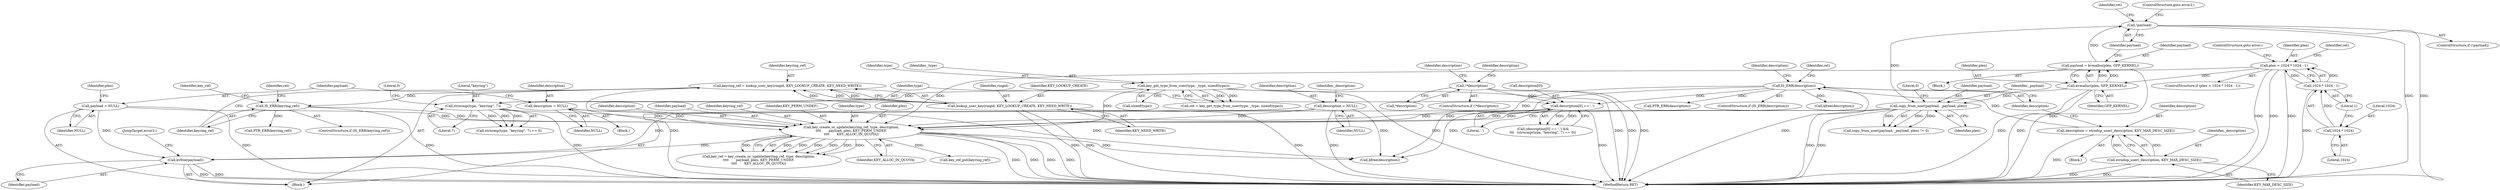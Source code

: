 digraph "0_linux_5649645d725c73df4302428ee4e02c869248b4c5@API" {
"1000276" [label="(Call,kvfree(payload))"];
"1000198" [label="(Call,payload = NULL)"];
"1000246" [label="(Call,key_create_or_update(keyring_ref, type, description,\n\t\t\t\t       payload, plen, KEY_PERM_UNDEF,\n\t\t\t\t       KEY_ALLOC_IN_QUOTA))"];
"1000236" [label="(Call,IS_ERR(keyring_ref))"];
"1000229" [label="(Call,keyring_ref = lookup_user_key(ringid, KEY_LOOKUP_CREATE, KEY_NEED_WRITE))"];
"1000231" [label="(Call,lookup_user_key(ringid, KEY_LOOKUP_CREATE, KEY_NEED_WRITE))"];
"1000187" [label="(Call,strncmp(type, \"keyring\", 7))"];
"1000138" [label="(Call,key_get_type_from_user(type, _type, sizeof(type)))"];
"1000181" [label="(Call,description[0] == '.')"];
"1000169" [label="(Call,!*description)"];
"1000160" [label="(Call,IS_ERR(description))"];
"1000154" [label="(Call,description = strndup_user(_description, KEY_MAX_DESC_SIZE))"];
"1000156" [label="(Call,strndup_user(_description, KEY_MAX_DESC_SIZE))"];
"1000148" [label="(Call,description = NULL)"];
"1000175" [label="(Call,description = NULL)"];
"1000223" [label="(Call,copy_from_user(payload, _payload, plen))"];
"1000214" [label="(Call,!payload)"];
"1000208" [label="(Call,payload = kvmalloc(plen, GFP_KERNEL))"];
"1000210" [label="(Call,kvmalloc(plen, GFP_KERNEL))"];
"1000128" [label="(Call,plen > 1024 * 1024 - 1)"];
"1000130" [label="(Call,1024 * 1024 - 1)"];
"1000131" [label="(Call,1024 * 1024)"];
"1000202" [label="(Identifier,plen)"];
"1000200" [label="(Identifier,NULL)"];
"1000191" [label="(Literal,0)"];
"1000164" [label="(Identifier,ret)"];
"1000278" [label="(JumpTarget,error2:)"];
"1000222" [label="(Call,copy_from_user(payload, _payload, plen) != 0)"];
"1000187" [label="(Call,strncmp(type, \"keyring\", 7))"];
"1000231" [label="(Call,lookup_user_key(ringid, KEY_LOOKUP_CREATE, KEY_NEED_WRITE))"];
"1000135" [label="(ControlStructure,goto error;)"];
"1000214" [label="(Call,!payload)"];
"1000155" [label="(Identifier,description)"];
"1000203" [label="(Block,)"];
"1000176" [label="(Identifier,description)"];
"1000190" [label="(Literal,7)"];
"1000140" [label="(Identifier,_type)"];
"1000279" [label="(Call,kfree(description))"];
"1000236" [label="(Call,IS_ERR(keyring_ref))"];
"1000241" [label="(Call,PTR_ERR(keyring_ref))"];
"1000252" [label="(Identifier,KEY_PERM_UNDEF)"];
"1000129" [label="(Identifier,plen)"];
"1000189" [label="(Literal,\"keyring\")"];
"1000198" [label="(Call,payload = NULL)"];
"1000160" [label="(Call,IS_ERR(description))"];
"1000186" [label="(Call,strncmp(type, \"keyring\", 7) == 0)"];
"1000152" [label="(Identifier,_description)"];
"1000182" [label="(Call,description[0])"];
"1000224" [label="(Identifier,payload)"];
"1000156" [label="(Call,strndup_user(_description, KEY_MAX_DESC_SIZE))"];
"1000180" [label="(Call,(description[0] == '.') &&\n\t\t\t   (strncmp(type, \"keyring\", 7) == 0))"];
"1000212" [label="(Identifier,GFP_KERNEL)"];
"1000165" [label="(Call,PTR_ERR(description))"];
"1000218" [label="(Identifier,ret)"];
"1000226" [label="(Identifier,plen)"];
"1000215" [label="(Identifier,payload)"];
"1000137" [label="(Identifier,ret)"];
"1000159" [label="(ControlStructure,if (IS_ERR(description)))"];
"1000245" [label="(Identifier,key_ref)"];
"1000244" [label="(Call,key_ref = key_create_or_update(keyring_ref, type, description,\n\t\t\t\t       payload, plen, KEY_PERM_UNDEF,\n\t\t\t\t       KEY_ALLOC_IN_QUOTA))"];
"1000225" [label="(Identifier,_payload)"];
"1000253" [label="(Identifier,KEY_ALLOC_IN_QUOTA)"];
"1000175" [label="(Call,description = NULL)"];
"1000229" [label="(Call,keyring_ref = lookup_user_key(ringid, KEY_LOOKUP_CREATE, KEY_NEED_WRITE))"];
"1000177" [label="(Identifier,NULL)"];
"1000248" [label="(Identifier,type)"];
"1000130" [label="(Call,1024 * 1024 - 1)"];
"1000132" [label="(Literal,1024)"];
"1000277" [label="(Identifier,payload)"];
"1000171" [label="(Identifier,description)"];
"1000157" [label="(Identifier,_description)"];
"1000251" [label="(Identifier,plen)"];
"1000131" [label="(Call,1024 * 1024)"];
"1000230" [label="(Identifier,keyring_ref)"];
"1000150" [label="(Identifier,NULL)"];
"1000169" [label="(Call,!*description)"];
"1000276" [label="(Call,kvfree(payload))"];
"1000227" [label="(Literal,0)"];
"1000134" [label="(Literal,1)"];
"1000209" [label="(Identifier,payload)"];
"1000249" [label="(Identifier,description)"];
"1000174" [label="(Identifier,description)"];
"1000250" [label="(Identifier,payload)"];
"1000141" [label="(Call,sizeof(type))"];
"1000188" [label="(Identifier,type)"];
"1000247" [label="(Identifier,keyring_ref)"];
"1000148" [label="(Call,description = NULL)"];
"1000173" [label="(Call,kfree(description))"];
"1000246" [label="(Call,key_create_or_update(keyring_ref, type, description,\n\t\t\t\t       payload, plen, KEY_PERM_UNDEF,\n\t\t\t\t       KEY_ALLOC_IN_QUOTA))"];
"1000223" [label="(Call,copy_from_user(payload, _payload, plen))"];
"1000232" [label="(Identifier,ringid)"];
"1000158" [label="(Identifier,KEY_MAX_DESC_SIZE)"];
"1000233" [label="(Identifier,KEY_LOOKUP_CREATE)"];
"1000210" [label="(Call,kvmalloc(plen, GFP_KERNEL))"];
"1000235" [label="(ControlStructure,if (IS_ERR(keyring_ref)))"];
"1000199" [label="(Identifier,payload)"];
"1000139" [label="(Identifier,type)"];
"1000211" [label="(Identifier,plen)"];
"1000284" [label="(MethodReturn,RET)"];
"1000161" [label="(Identifier,description)"];
"1000216" [label="(ControlStructure,goto error2;)"];
"1000136" [label="(Call,ret = key_get_type_from_user(type, _type, sizeof(type)))"];
"1000273" [label="(Call,key_ref_put(keyring_ref))"];
"1000116" [label="(Block,)"];
"1000128" [label="(Call,plen > 1024 * 1024 - 1)"];
"1000170" [label="(Call,*description)"];
"1000133" [label="(Literal,1024)"];
"1000153" [label="(Block,)"];
"1000208" [label="(Call,payload = kvmalloc(plen, GFP_KERNEL))"];
"1000183" [label="(Identifier,description)"];
"1000234" [label="(Identifier,KEY_NEED_WRITE)"];
"1000237" [label="(Identifier,keyring_ref)"];
"1000213" [label="(ControlStructure,if (!payload))"];
"1000181" [label="(Call,description[0] == '.')"];
"1000168" [label="(ControlStructure,if (!*description))"];
"1000185" [label="(Literal,'.')"];
"1000138" [label="(Call,key_get_type_from_user(type, _type, sizeof(type)))"];
"1000154" [label="(Call,description = strndup_user(_description, KEY_MAX_DESC_SIZE))"];
"1000149" [label="(Identifier,description)"];
"1000127" [label="(ControlStructure,if (plen > 1024 * 1024 - 1))"];
"1000172" [label="(Block,)"];
"1000240" [label="(Identifier,ret)"];
"1000276" -> "1000116"  [label="AST: "];
"1000276" -> "1000277"  [label="CFG: "];
"1000277" -> "1000276"  [label="AST: "];
"1000278" -> "1000276"  [label="CFG: "];
"1000276" -> "1000284"  [label="DDG: "];
"1000276" -> "1000284"  [label="DDG: "];
"1000198" -> "1000276"  [label="DDG: "];
"1000246" -> "1000276"  [label="DDG: "];
"1000223" -> "1000276"  [label="DDG: "];
"1000198" -> "1000116"  [label="AST: "];
"1000198" -> "1000200"  [label="CFG: "];
"1000199" -> "1000198"  [label="AST: "];
"1000200" -> "1000198"  [label="AST: "];
"1000202" -> "1000198"  [label="CFG: "];
"1000198" -> "1000284"  [label="DDG: "];
"1000198" -> "1000246"  [label="DDG: "];
"1000246" -> "1000244"  [label="AST: "];
"1000246" -> "1000253"  [label="CFG: "];
"1000247" -> "1000246"  [label="AST: "];
"1000248" -> "1000246"  [label="AST: "];
"1000249" -> "1000246"  [label="AST: "];
"1000250" -> "1000246"  [label="AST: "];
"1000251" -> "1000246"  [label="AST: "];
"1000252" -> "1000246"  [label="AST: "];
"1000253" -> "1000246"  [label="AST: "];
"1000244" -> "1000246"  [label="CFG: "];
"1000246" -> "1000284"  [label="DDG: "];
"1000246" -> "1000284"  [label="DDG: "];
"1000246" -> "1000284"  [label="DDG: "];
"1000246" -> "1000284"  [label="DDG: "];
"1000246" -> "1000244"  [label="DDG: "];
"1000246" -> "1000244"  [label="DDG: "];
"1000246" -> "1000244"  [label="DDG: "];
"1000246" -> "1000244"  [label="DDG: "];
"1000246" -> "1000244"  [label="DDG: "];
"1000246" -> "1000244"  [label="DDG: "];
"1000246" -> "1000244"  [label="DDG: "];
"1000236" -> "1000246"  [label="DDG: "];
"1000187" -> "1000246"  [label="DDG: "];
"1000138" -> "1000246"  [label="DDG: "];
"1000181" -> "1000246"  [label="DDG: "];
"1000160" -> "1000246"  [label="DDG: "];
"1000148" -> "1000246"  [label="DDG: "];
"1000175" -> "1000246"  [label="DDG: "];
"1000223" -> "1000246"  [label="DDG: "];
"1000223" -> "1000246"  [label="DDG: "];
"1000128" -> "1000246"  [label="DDG: "];
"1000246" -> "1000273"  [label="DDG: "];
"1000246" -> "1000279"  [label="DDG: "];
"1000236" -> "1000235"  [label="AST: "];
"1000236" -> "1000237"  [label="CFG: "];
"1000237" -> "1000236"  [label="AST: "];
"1000240" -> "1000236"  [label="CFG: "];
"1000245" -> "1000236"  [label="CFG: "];
"1000236" -> "1000284"  [label="DDG: "];
"1000229" -> "1000236"  [label="DDG: "];
"1000236" -> "1000241"  [label="DDG: "];
"1000229" -> "1000116"  [label="AST: "];
"1000229" -> "1000231"  [label="CFG: "];
"1000230" -> "1000229"  [label="AST: "];
"1000231" -> "1000229"  [label="AST: "];
"1000237" -> "1000229"  [label="CFG: "];
"1000229" -> "1000284"  [label="DDG: "];
"1000231" -> "1000229"  [label="DDG: "];
"1000231" -> "1000229"  [label="DDG: "];
"1000231" -> "1000229"  [label="DDG: "];
"1000231" -> "1000234"  [label="CFG: "];
"1000232" -> "1000231"  [label="AST: "];
"1000233" -> "1000231"  [label="AST: "];
"1000234" -> "1000231"  [label="AST: "];
"1000231" -> "1000284"  [label="DDG: "];
"1000231" -> "1000284"  [label="DDG: "];
"1000231" -> "1000284"  [label="DDG: "];
"1000187" -> "1000186"  [label="AST: "];
"1000187" -> "1000190"  [label="CFG: "];
"1000188" -> "1000187"  [label="AST: "];
"1000189" -> "1000187"  [label="AST: "];
"1000190" -> "1000187"  [label="AST: "];
"1000191" -> "1000187"  [label="CFG: "];
"1000187" -> "1000284"  [label="DDG: "];
"1000187" -> "1000186"  [label="DDG: "];
"1000187" -> "1000186"  [label="DDG: "];
"1000187" -> "1000186"  [label="DDG: "];
"1000138" -> "1000187"  [label="DDG: "];
"1000138" -> "1000136"  [label="AST: "];
"1000138" -> "1000141"  [label="CFG: "];
"1000139" -> "1000138"  [label="AST: "];
"1000140" -> "1000138"  [label="AST: "];
"1000141" -> "1000138"  [label="AST: "];
"1000136" -> "1000138"  [label="CFG: "];
"1000138" -> "1000284"  [label="DDG: "];
"1000138" -> "1000284"  [label="DDG: "];
"1000138" -> "1000136"  [label="DDG: "];
"1000138" -> "1000136"  [label="DDG: "];
"1000181" -> "1000180"  [label="AST: "];
"1000181" -> "1000185"  [label="CFG: "];
"1000182" -> "1000181"  [label="AST: "];
"1000185" -> "1000181"  [label="AST: "];
"1000188" -> "1000181"  [label="CFG: "];
"1000180" -> "1000181"  [label="CFG: "];
"1000181" -> "1000284"  [label="DDG: "];
"1000181" -> "1000180"  [label="DDG: "];
"1000181" -> "1000180"  [label="DDG: "];
"1000169" -> "1000181"  [label="DDG: "];
"1000160" -> "1000181"  [label="DDG: "];
"1000181" -> "1000279"  [label="DDG: "];
"1000169" -> "1000168"  [label="AST: "];
"1000169" -> "1000170"  [label="CFG: "];
"1000170" -> "1000169"  [label="AST: "];
"1000174" -> "1000169"  [label="CFG: "];
"1000183" -> "1000169"  [label="CFG: "];
"1000169" -> "1000284"  [label="DDG: "];
"1000169" -> "1000284"  [label="DDG: "];
"1000160" -> "1000159"  [label="AST: "];
"1000160" -> "1000161"  [label="CFG: "];
"1000161" -> "1000160"  [label="AST: "];
"1000164" -> "1000160"  [label="CFG: "];
"1000171" -> "1000160"  [label="CFG: "];
"1000160" -> "1000284"  [label="DDG: "];
"1000154" -> "1000160"  [label="DDG: "];
"1000160" -> "1000165"  [label="DDG: "];
"1000160" -> "1000173"  [label="DDG: "];
"1000160" -> "1000279"  [label="DDG: "];
"1000154" -> "1000153"  [label="AST: "];
"1000154" -> "1000156"  [label="CFG: "];
"1000155" -> "1000154"  [label="AST: "];
"1000156" -> "1000154"  [label="AST: "];
"1000161" -> "1000154"  [label="CFG: "];
"1000154" -> "1000284"  [label="DDG: "];
"1000156" -> "1000154"  [label="DDG: "];
"1000156" -> "1000154"  [label="DDG: "];
"1000156" -> "1000158"  [label="CFG: "];
"1000157" -> "1000156"  [label="AST: "];
"1000158" -> "1000156"  [label="AST: "];
"1000156" -> "1000284"  [label="DDG: "];
"1000156" -> "1000284"  [label="DDG: "];
"1000148" -> "1000116"  [label="AST: "];
"1000148" -> "1000150"  [label="CFG: "];
"1000149" -> "1000148"  [label="AST: "];
"1000150" -> "1000148"  [label="AST: "];
"1000152" -> "1000148"  [label="CFG: "];
"1000148" -> "1000284"  [label="DDG: "];
"1000148" -> "1000279"  [label="DDG: "];
"1000175" -> "1000172"  [label="AST: "];
"1000175" -> "1000177"  [label="CFG: "];
"1000176" -> "1000175"  [label="AST: "];
"1000177" -> "1000175"  [label="AST: "];
"1000199" -> "1000175"  [label="CFG: "];
"1000175" -> "1000279"  [label="DDG: "];
"1000223" -> "1000222"  [label="AST: "];
"1000223" -> "1000226"  [label="CFG: "];
"1000224" -> "1000223"  [label="AST: "];
"1000225" -> "1000223"  [label="AST: "];
"1000226" -> "1000223"  [label="AST: "];
"1000227" -> "1000223"  [label="CFG: "];
"1000223" -> "1000284"  [label="DDG: "];
"1000223" -> "1000284"  [label="DDG: "];
"1000223" -> "1000222"  [label="DDG: "];
"1000223" -> "1000222"  [label="DDG: "];
"1000223" -> "1000222"  [label="DDG: "];
"1000214" -> "1000223"  [label="DDG: "];
"1000210" -> "1000223"  [label="DDG: "];
"1000214" -> "1000213"  [label="AST: "];
"1000214" -> "1000215"  [label="CFG: "];
"1000215" -> "1000214"  [label="AST: "];
"1000216" -> "1000214"  [label="CFG: "];
"1000218" -> "1000214"  [label="CFG: "];
"1000214" -> "1000284"  [label="DDG: "];
"1000214" -> "1000284"  [label="DDG: "];
"1000208" -> "1000214"  [label="DDG: "];
"1000208" -> "1000203"  [label="AST: "];
"1000208" -> "1000210"  [label="CFG: "];
"1000209" -> "1000208"  [label="AST: "];
"1000210" -> "1000208"  [label="AST: "];
"1000215" -> "1000208"  [label="CFG: "];
"1000208" -> "1000284"  [label="DDG: "];
"1000210" -> "1000208"  [label="DDG: "];
"1000210" -> "1000208"  [label="DDG: "];
"1000210" -> "1000212"  [label="CFG: "];
"1000211" -> "1000210"  [label="AST: "];
"1000212" -> "1000210"  [label="AST: "];
"1000210" -> "1000284"  [label="DDG: "];
"1000210" -> "1000284"  [label="DDG: "];
"1000128" -> "1000210"  [label="DDG: "];
"1000128" -> "1000127"  [label="AST: "];
"1000128" -> "1000130"  [label="CFG: "];
"1000129" -> "1000128"  [label="AST: "];
"1000130" -> "1000128"  [label="AST: "];
"1000135" -> "1000128"  [label="CFG: "];
"1000137" -> "1000128"  [label="CFG: "];
"1000128" -> "1000284"  [label="DDG: "];
"1000128" -> "1000284"  [label="DDG: "];
"1000128" -> "1000284"  [label="DDG: "];
"1000130" -> "1000128"  [label="DDG: "];
"1000130" -> "1000128"  [label="DDG: "];
"1000130" -> "1000134"  [label="CFG: "];
"1000131" -> "1000130"  [label="AST: "];
"1000134" -> "1000130"  [label="AST: "];
"1000130" -> "1000284"  [label="DDG: "];
"1000131" -> "1000130"  [label="DDG: "];
"1000131" -> "1000133"  [label="CFG: "];
"1000132" -> "1000131"  [label="AST: "];
"1000133" -> "1000131"  [label="AST: "];
"1000134" -> "1000131"  [label="CFG: "];
}
